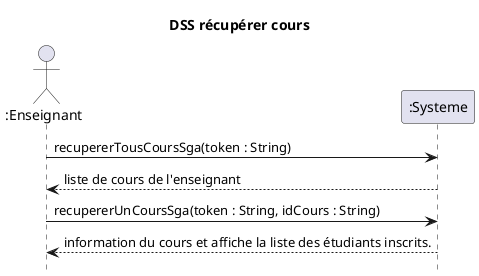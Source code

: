 @startuml DSS_Récupérer_Cours
title DSS récupérer cours
hide footbox
actor ":Enseignant" as professeur
participant ":Systeme" as systeme

professeur ->  systeme : recupererTousCoursSga(token : String)
professeur <-- systeme : liste de cours de l'enseignant
professeur -> systeme : recupererUnCoursSga(token : String, idCours : String)
professeur <-- systeme : information du cours et affiche la liste des étudiants inscrits.
@enduml